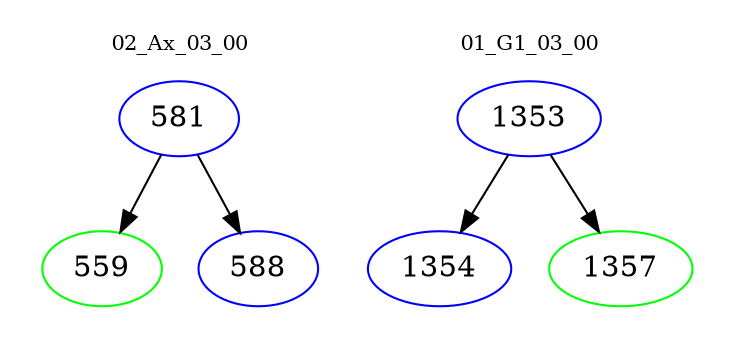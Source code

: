 digraph{
subgraph cluster_0 {
color = white
label = "02_Ax_03_00";
fontsize=10;
T0_581 [label="581", color="blue"]
T0_581 -> T0_559 [color="black"]
T0_559 [label="559", color="green"]
T0_581 -> T0_588 [color="black"]
T0_588 [label="588", color="blue"]
}
subgraph cluster_1 {
color = white
label = "01_G1_03_00";
fontsize=10;
T1_1353 [label="1353", color="blue"]
T1_1353 -> T1_1354 [color="black"]
T1_1354 [label="1354", color="blue"]
T1_1353 -> T1_1357 [color="black"]
T1_1357 [label="1357", color="green"]
}
}
